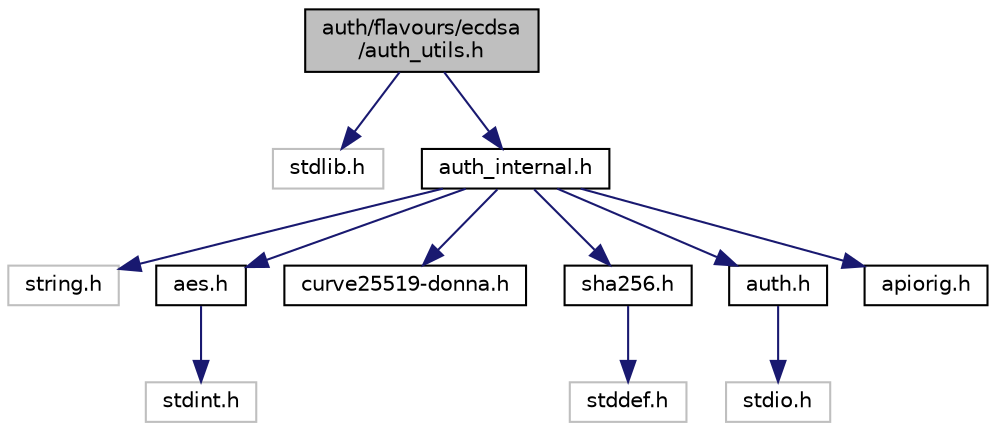 digraph "auth/flavours/ecdsa/auth_utils.h"
{
  edge [fontname="Helvetica",fontsize="10",labelfontname="Helvetica",labelfontsize="10"];
  node [fontname="Helvetica",fontsize="10",shape=record];
  Node0 [label="auth/flavours/ecdsa\l/auth_utils.h",height=0.2,width=0.4,color="black", fillcolor="grey75", style="filled", fontcolor="black"];
  Node0 -> Node1 [color="midnightblue",fontsize="10",style="solid",fontname="Helvetica"];
  Node1 [label="stdlib.h",height=0.2,width=0.4,color="grey75", fillcolor="white", style="filled"];
  Node0 -> Node2 [color="midnightblue",fontsize="10",style="solid",fontname="Helvetica"];
  Node2 [label="auth_internal.h",height=0.2,width=0.4,color="black", fillcolor="white", style="filled",URL="$ecdsa_2auth__internal_8h.html"];
  Node2 -> Node3 [color="midnightblue",fontsize="10",style="solid",fontname="Helvetica"];
  Node3 [label="string.h",height=0.2,width=0.4,color="grey75", fillcolor="white", style="filled"];
  Node2 -> Node4 [color="midnightblue",fontsize="10",style="solid",fontname="Helvetica"];
  Node4 [label="aes.h",height=0.2,width=0.4,color="black", fillcolor="white", style="filled",URL="$aes_8h.html"];
  Node4 -> Node5 [color="midnightblue",fontsize="10",style="solid",fontname="Helvetica"];
  Node5 [label="stdint.h",height=0.2,width=0.4,color="grey75", fillcolor="white", style="filled"];
  Node2 -> Node6 [color="midnightblue",fontsize="10",style="solid",fontname="Helvetica"];
  Node6 [label="curve25519-donna.h",height=0.2,width=0.4,color="black", fillcolor="white", style="filled",URL="$curve25519-donna_8h.html"];
  Node2 -> Node7 [color="midnightblue",fontsize="10",style="solid",fontname="Helvetica"];
  Node7 [label="sha256.h",height=0.2,width=0.4,color="black", fillcolor="white", style="filled",URL="$sha256_8h.html"];
  Node7 -> Node8 [color="midnightblue",fontsize="10",style="solid",fontname="Helvetica"];
  Node8 [label="stddef.h",height=0.2,width=0.4,color="grey75", fillcolor="white", style="filled"];
  Node2 -> Node9 [color="midnightblue",fontsize="10",style="solid",fontname="Helvetica"];
  Node9 [label="auth.h",height=0.2,width=0.4,color="black", fillcolor="white", style="filled",URL="$auth_8h.html"];
  Node9 -> Node10 [color="midnightblue",fontsize="10",style="solid",fontname="Helvetica"];
  Node10 [label="stdio.h",height=0.2,width=0.4,color="grey75", fillcolor="white", style="filled"];
  Node2 -> Node11 [color="midnightblue",fontsize="10",style="solid",fontname="Helvetica"];
  Node11 [label="apiorig.h",height=0.2,width=0.4,color="black", fillcolor="white", style="filled",URL="$apiorig_8h.html"];
}
